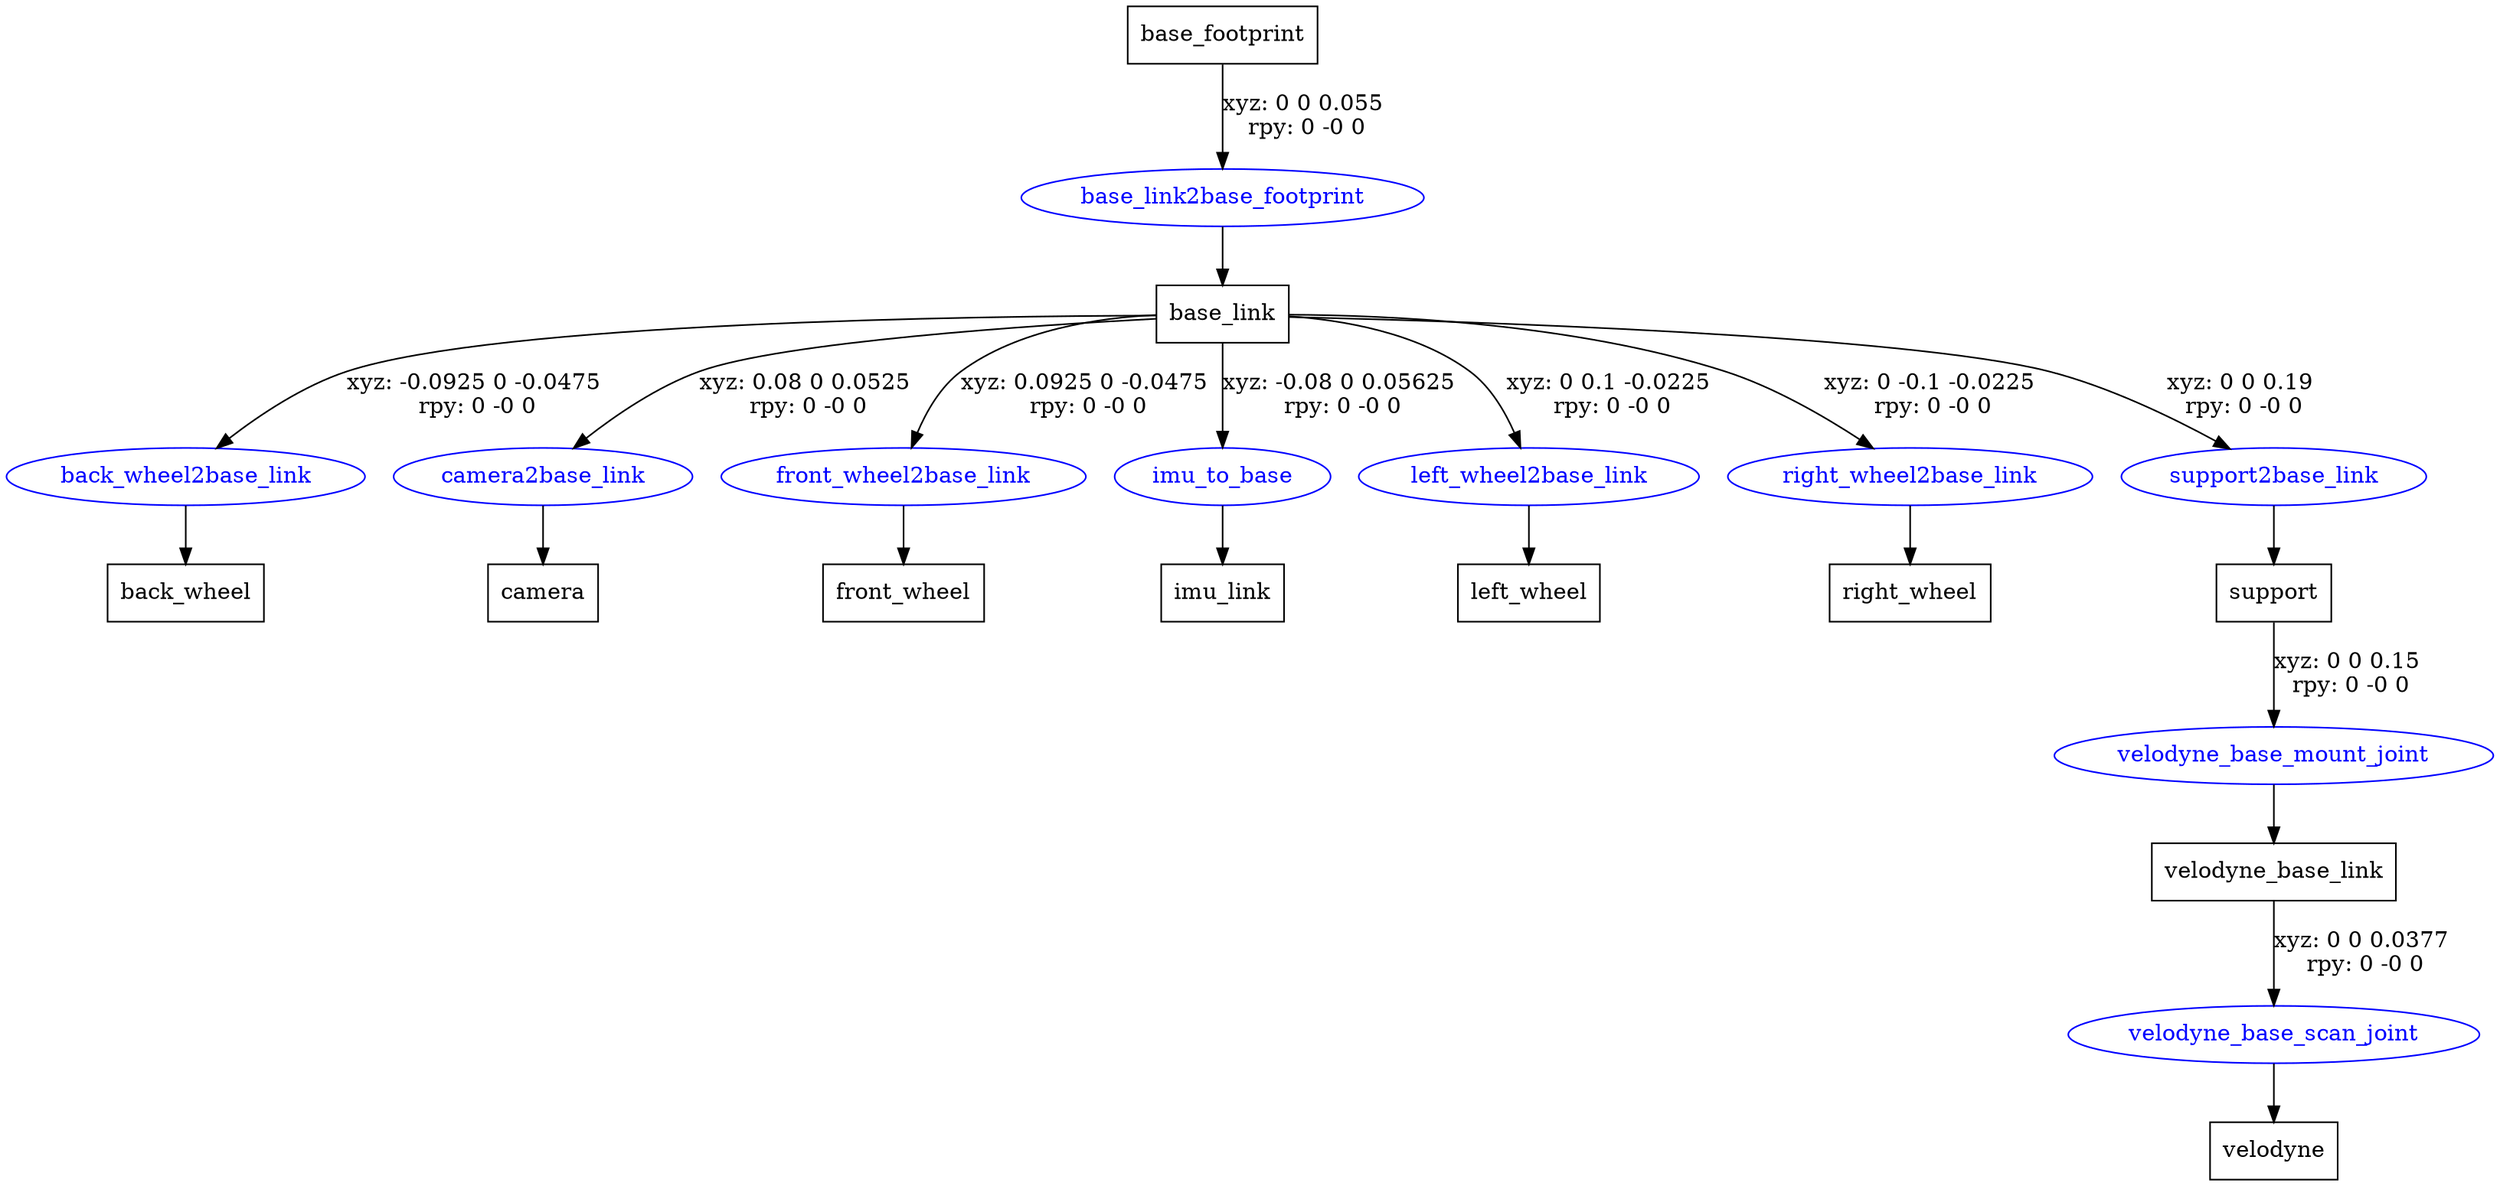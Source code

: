 digraph G {
node [shape=box];
"base_footprint" [label="base_footprint"];
"base_link" [label="base_link"];
"back_wheel" [label="back_wheel"];
"camera" [label="camera"];
"front_wheel" [label="front_wheel"];
"imu_link" [label="imu_link"];
"left_wheel" [label="left_wheel"];
"right_wheel" [label="right_wheel"];
"support" [label="support"];
"velodyne_base_link" [label="velodyne_base_link"];
"velodyne" [label="velodyne"];
node [shape=ellipse, color=blue, fontcolor=blue];
"base_footprint" -> "base_link2base_footprint" [label="xyz: 0 0 0.055 \nrpy: 0 -0 0"]
"base_link2base_footprint" -> "base_link"
"base_link" -> "back_wheel2base_link" [label="xyz: -0.0925 0 -0.0475 \nrpy: 0 -0 0"]
"back_wheel2base_link" -> "back_wheel"
"base_link" -> "camera2base_link" [label="xyz: 0.08 0 0.0525 \nrpy: 0 -0 0"]
"camera2base_link" -> "camera"
"base_link" -> "front_wheel2base_link" [label="xyz: 0.0925 0 -0.0475 \nrpy: 0 -0 0"]
"front_wheel2base_link" -> "front_wheel"
"base_link" -> "imu_to_base" [label="xyz: -0.08 0 0.05625 \nrpy: 0 -0 0"]
"imu_to_base" -> "imu_link"
"base_link" -> "left_wheel2base_link" [label="xyz: 0 0.1 -0.0225 \nrpy: 0 -0 0"]
"left_wheel2base_link" -> "left_wheel"
"base_link" -> "right_wheel2base_link" [label="xyz: 0 -0.1 -0.0225 \nrpy: 0 -0 0"]
"right_wheel2base_link" -> "right_wheel"
"base_link" -> "support2base_link" [label="xyz: 0 0 0.19 \nrpy: 0 -0 0"]
"support2base_link" -> "support"
"support" -> "velodyne_base_mount_joint" [label="xyz: 0 0 0.15 \nrpy: 0 -0 0"]
"velodyne_base_mount_joint" -> "velodyne_base_link"
"velodyne_base_link" -> "velodyne_base_scan_joint" [label="xyz: 0 0 0.0377 \nrpy: 0 -0 0"]
"velodyne_base_scan_joint" -> "velodyne"
}
